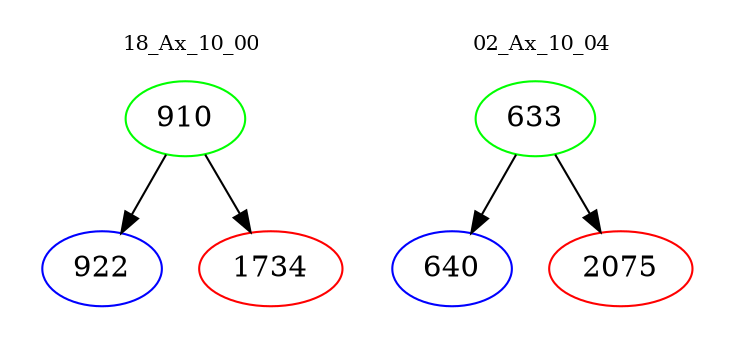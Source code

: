 digraph{
subgraph cluster_0 {
color = white
label = "18_Ax_10_00";
fontsize=10;
T0_910 [label="910", color="green"]
T0_910 -> T0_922 [color="black"]
T0_922 [label="922", color="blue"]
T0_910 -> T0_1734 [color="black"]
T0_1734 [label="1734", color="red"]
}
subgraph cluster_1 {
color = white
label = "02_Ax_10_04";
fontsize=10;
T1_633 [label="633", color="green"]
T1_633 -> T1_640 [color="black"]
T1_640 [label="640", color="blue"]
T1_633 -> T1_2075 [color="black"]
T1_2075 [label="2075", color="red"]
}
}
